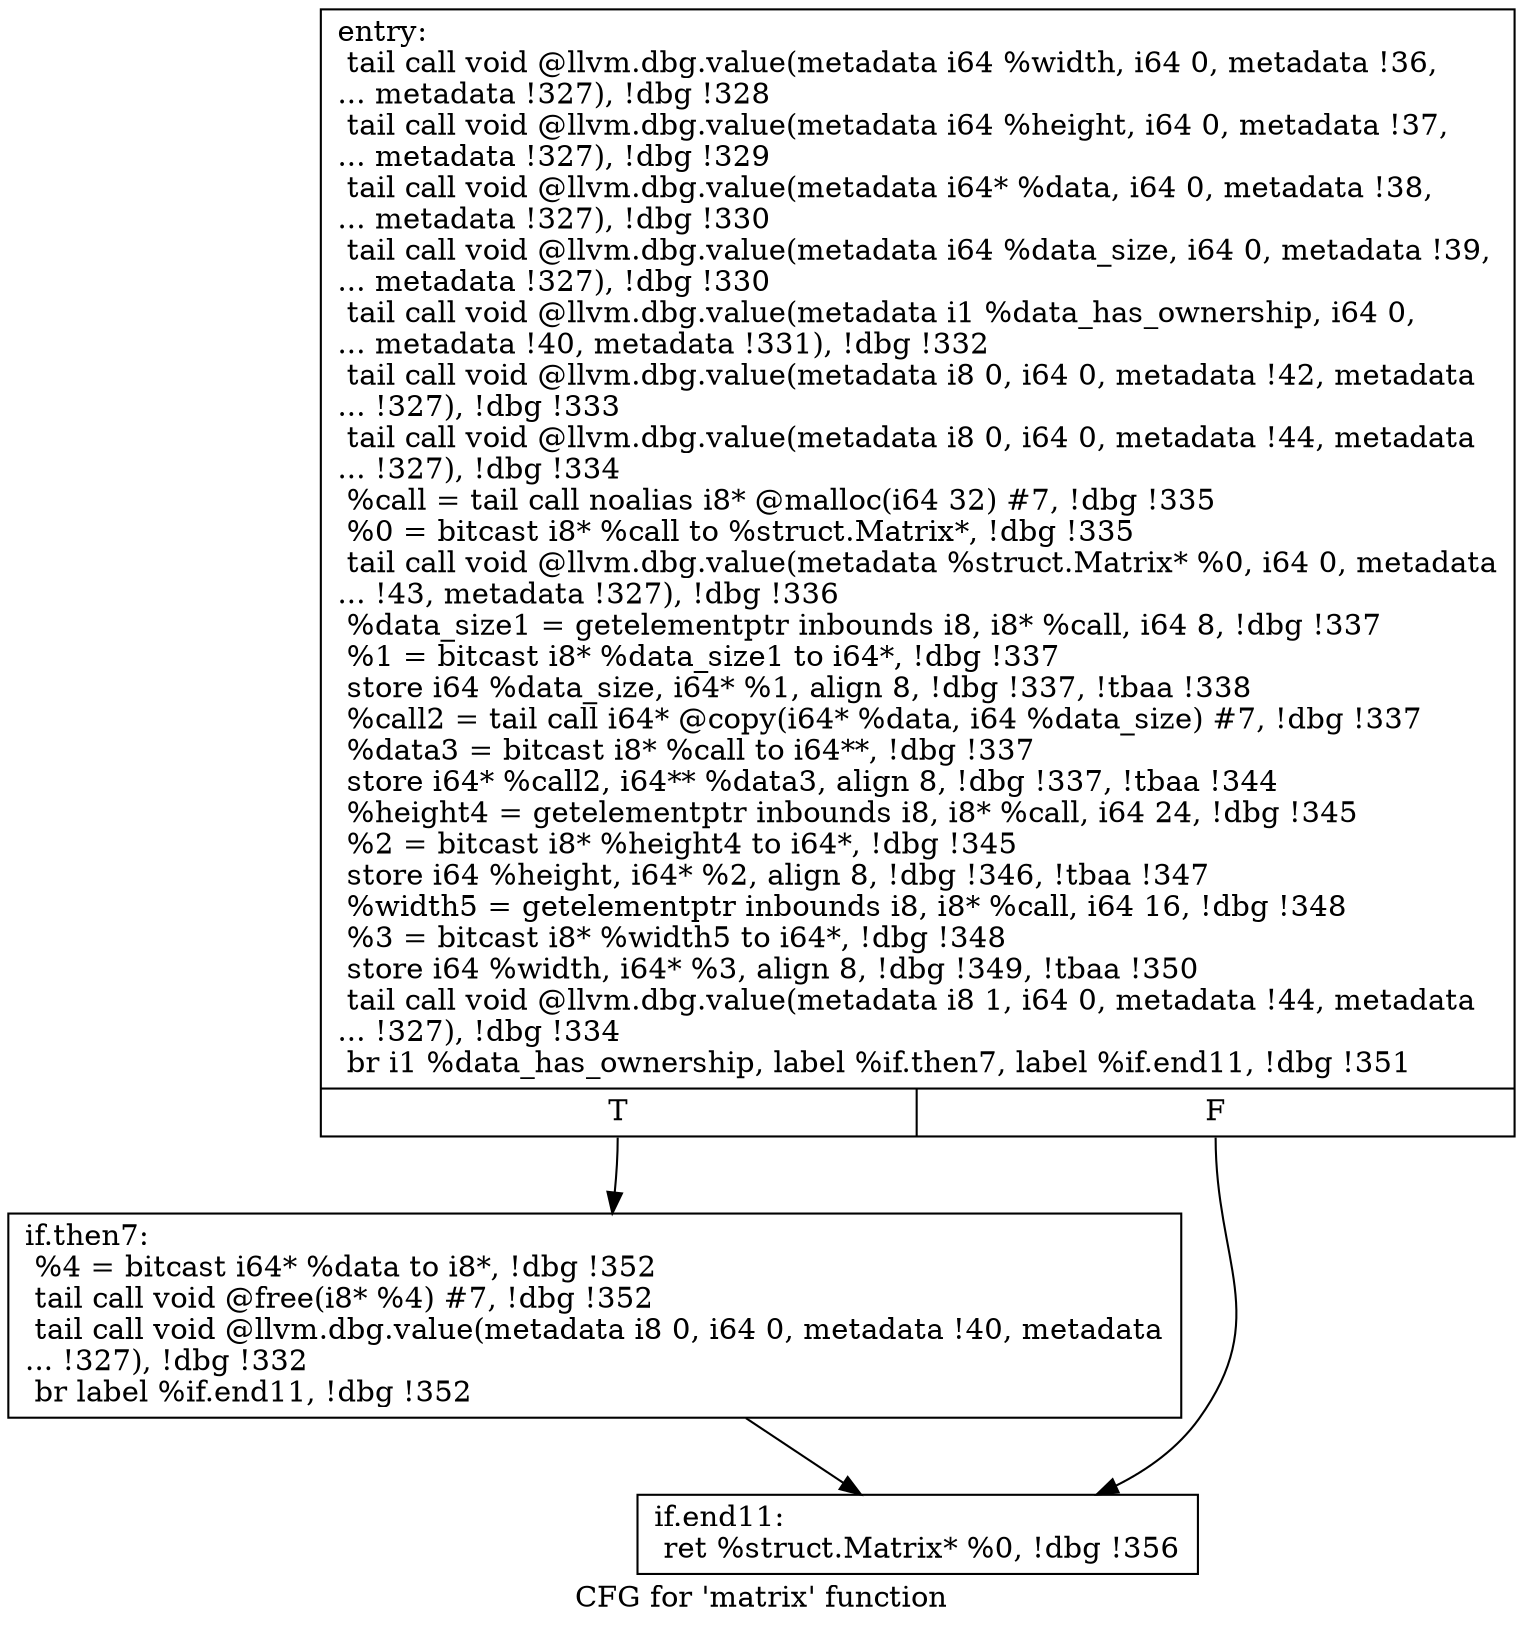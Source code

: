 digraph "CFG for 'matrix' function" {
	label="CFG for 'matrix' function";

	Node0x521dc10 [shape=record,label="{entry:\l  tail call void @llvm.dbg.value(metadata i64 %width, i64 0, metadata !36,\l... metadata !327), !dbg !328\l  tail call void @llvm.dbg.value(metadata i64 %height, i64 0, metadata !37,\l... metadata !327), !dbg !329\l  tail call void @llvm.dbg.value(metadata i64* %data, i64 0, metadata !38,\l... metadata !327), !dbg !330\l  tail call void @llvm.dbg.value(metadata i64 %data_size, i64 0, metadata !39,\l... metadata !327), !dbg !330\l  tail call void @llvm.dbg.value(metadata i1 %data_has_ownership, i64 0,\l... metadata !40, metadata !331), !dbg !332\l  tail call void @llvm.dbg.value(metadata i8 0, i64 0, metadata !42, metadata\l... !327), !dbg !333\l  tail call void @llvm.dbg.value(metadata i8 0, i64 0, metadata !44, metadata\l... !327), !dbg !334\l  %call = tail call noalias i8* @malloc(i64 32) #7, !dbg !335\l  %0 = bitcast i8* %call to %struct.Matrix*, !dbg !335\l  tail call void @llvm.dbg.value(metadata %struct.Matrix* %0, i64 0, metadata\l... !43, metadata !327), !dbg !336\l  %data_size1 = getelementptr inbounds i8, i8* %call, i64 8, !dbg !337\l  %1 = bitcast i8* %data_size1 to i64*, !dbg !337\l  store i64 %data_size, i64* %1, align 8, !dbg !337, !tbaa !338\l  %call2 = tail call i64* @copy(i64* %data, i64 %data_size) #7, !dbg !337\l  %data3 = bitcast i8* %call to i64**, !dbg !337\l  store i64* %call2, i64** %data3, align 8, !dbg !337, !tbaa !344\l  %height4 = getelementptr inbounds i8, i8* %call, i64 24, !dbg !345\l  %2 = bitcast i8* %height4 to i64*, !dbg !345\l  store i64 %height, i64* %2, align 8, !dbg !346, !tbaa !347\l  %width5 = getelementptr inbounds i8, i8* %call, i64 16, !dbg !348\l  %3 = bitcast i8* %width5 to i64*, !dbg !348\l  store i64 %width, i64* %3, align 8, !dbg !349, !tbaa !350\l  tail call void @llvm.dbg.value(metadata i8 1, i64 0, metadata !44, metadata\l... !327), !dbg !334\l  br i1 %data_has_ownership, label %if.then7, label %if.end11, !dbg !351\l|{<s0>T|<s1>F}}"];
	Node0x521dc10:s0 -> Node0x5224c10;
	Node0x521dc10:s1 -> Node0x521df10;
	Node0x5224c10 [shape=record,label="{if.then7:                                         \l  %4 = bitcast i64* %data to i8*, !dbg !352\l  tail call void @free(i8* %4) #7, !dbg !352\l  tail call void @llvm.dbg.value(metadata i8 0, i64 0, metadata !40, metadata\l... !327), !dbg !332\l  br label %if.end11, !dbg !352\l}"];
	Node0x5224c10 -> Node0x521df10;
	Node0x521df10 [shape=record,label="{if.end11:                                         \l  ret %struct.Matrix* %0, !dbg !356\l}"];
}
